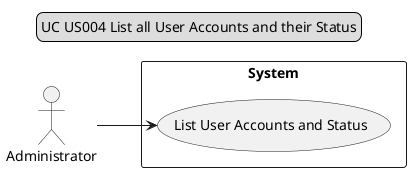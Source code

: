 @startuml

legend top
UC US004 List all User Accounts and their Status
end legend

left to right direction
actor Administrator
rectangle System {
usecase "List User Accounts and Status" as UC1
}
 Administrator-->UC1


@enduml